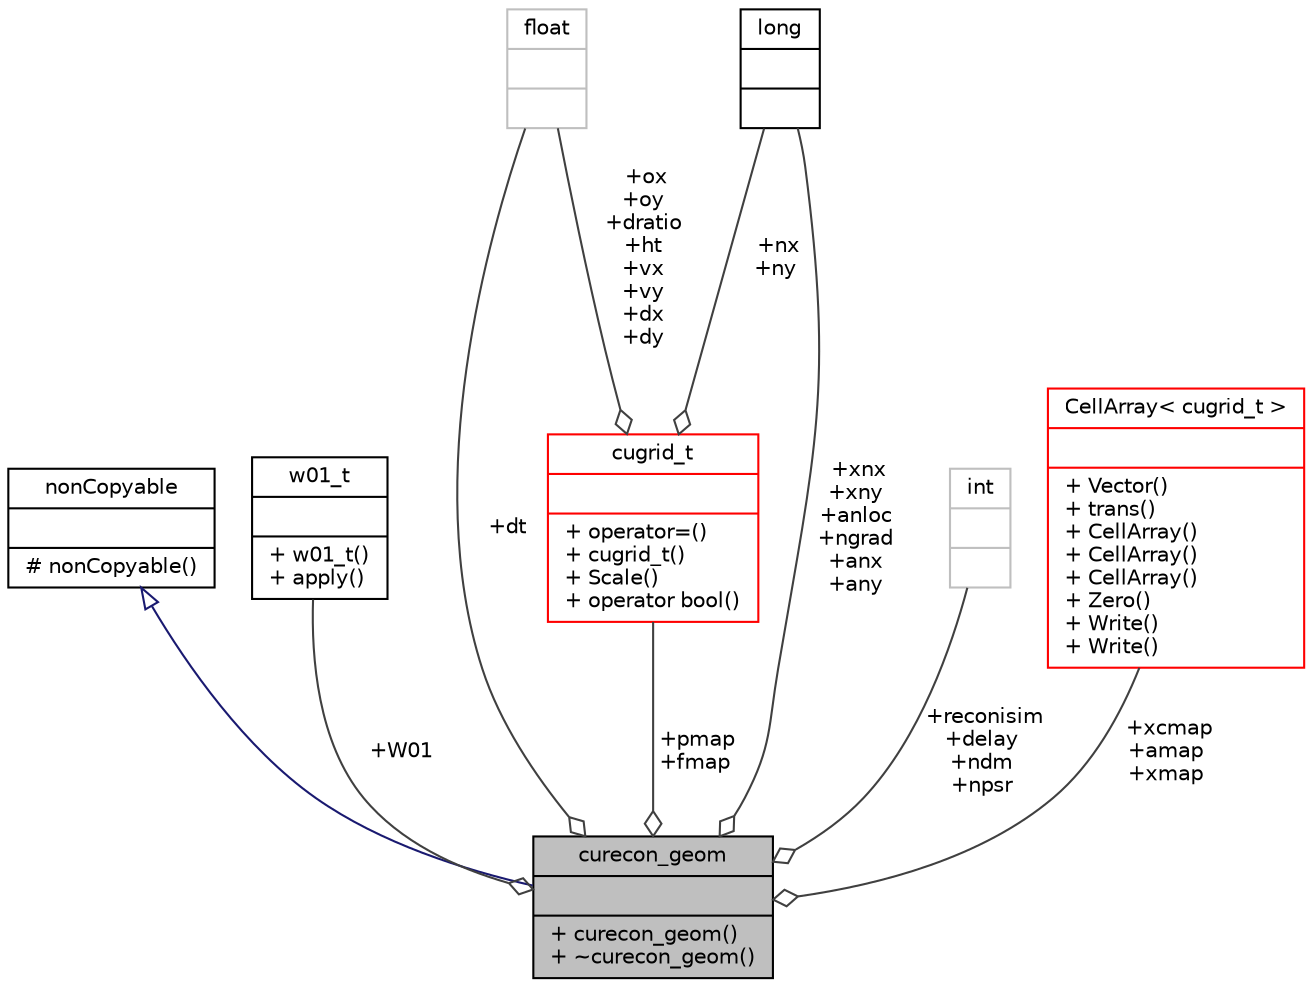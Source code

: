 digraph "curecon_geom"
{
 // INTERACTIVE_SVG=YES
  bgcolor="transparent";
  edge [fontname="Helvetica",fontsize="10",labelfontname="Helvetica",labelfontsize="10"];
  node [fontname="Helvetica",fontsize="10",shape=record];
  Node2 [label="{curecon_geom\n||+ curecon_geom()\l+ ~curecon_geom()\l}",height=0.2,width=0.4,color="black", fillcolor="grey75", style="filled", fontcolor="black"];
  Node3 -> Node2 [dir="back",color="midnightblue",fontsize="10",style="solid",arrowtail="onormal",fontname="Helvetica"];
  Node3 [label="{nonCopyable\n||# nonCopyable()\l}",height=0.2,width=0.4,color="black",URL="$dc/d27/classnon_copyable.html"];
  Node4 -> Node2 [color="grey25",fontsize="10",style="solid",label=" +W01" ,arrowhead="odiamond",fontname="Helvetica"];
  Node4 [label="{w01_t\n||+ w01_t()\l+ apply()\l}",height=0.2,width=0.4,color="black",URL="$d0/d2e/classw01__t.html"];
  Node5 -> Node2 [color="grey25",fontsize="10",style="solid",label=" +dt" ,arrowhead="odiamond",fontname="Helvetica"];
  Node5 [label="{float\n||}",height=0.2,width=0.4,color="grey75"];
  Node6 -> Node2 [color="grey25",fontsize="10",style="solid",label=" +reconisim\n+delay\n+ndm\n+npsr" ,arrowhead="odiamond",fontname="Helvetica"];
  Node6 [label="{int\n||}",height=0.2,width=0.4,color="grey75"];
  Node7 -> Node2 [color="grey25",fontsize="10",style="solid",label=" +xcmap\n+amap\n+xmap" ,arrowhead="odiamond",fontname="Helvetica"];
  Node7 [label="{CellArray\< cugrid_t \>\n||+ Vector()\l+ trans()\l+ CellArray()\l+ CellArray()\l+ CellArray()\l+ Zero()\l+ Write()\l+ Write()\l}",height=0.2,width=0.4,color="red",URL="$d1/d12/class_cell_array.html"];
  Node17 -> Node2 [color="grey25",fontsize="10",style="solid",label=" +xnx\n+xny\n+anloc\n+ngrad\n+anx\n+any" ,arrowhead="odiamond",fontname="Helvetica"];
  Node17 [label="{long\n||}",height=0.2,width=0.4,color="black",URL="$d7/d63/classlong.html"];
  Node10 -> Node2 [color="grey25",fontsize="10",style="solid",label=" +pmap\n+fmap" ,arrowhead="odiamond",fontname="Helvetica"];
  Node10 [label="{cugrid_t\n||+ operator=()\l+ cugrid_t()\l+ Scale()\l+ operator bool()\l}",height=0.2,width=0.4,color="red",URL="$d5/d0d/classcugrid__t.html"];
  Node5 -> Node10 [color="grey25",fontsize="10",style="solid",label=" +ox\n+oy\n+dratio\n+ht\n+vx\n+vy\n+dx\n+dy" ,arrowhead="odiamond",fontname="Helvetica"];
  Node17 -> Node10 [color="grey25",fontsize="10",style="solid",label=" +nx\n+ny" ,arrowhead="odiamond",fontname="Helvetica"];
}
